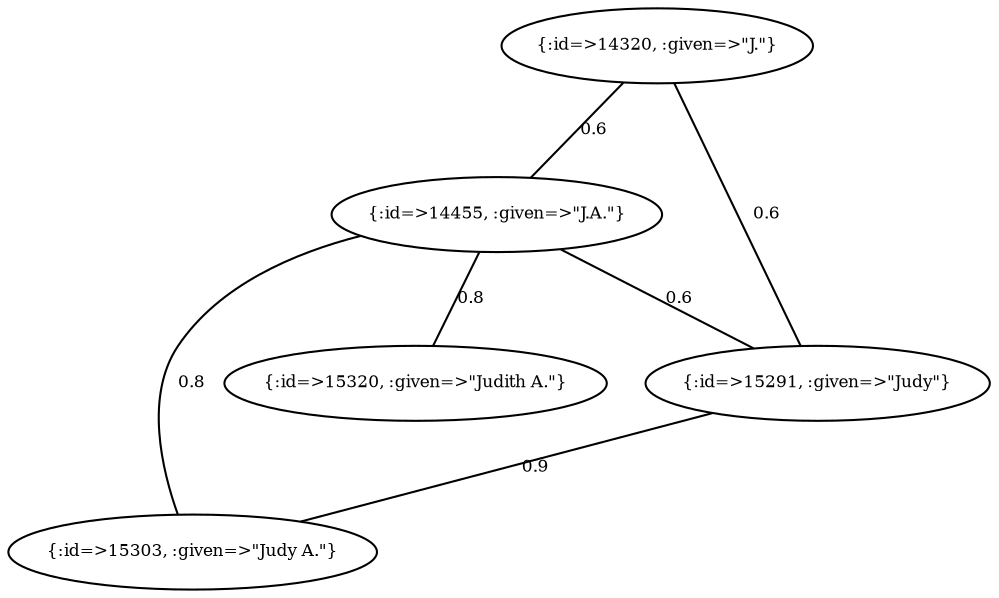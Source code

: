 graph Collector__WeightedGraph {
    "{:id=>14320, :given=>\"J.\"}" [
        fontsize = 8,
        label = "{:id=>14320, :given=>\"J.\"}"
    ]

    "{:id=>14455, :given=>\"J.A.\"}" [
        fontsize = 8,
        label = "{:id=>14455, :given=>\"J.A.\"}"
    ]

    "{:id=>15291, :given=>\"Judy\"}" [
        fontsize = 8,
        label = "{:id=>15291, :given=>\"Judy\"}"
    ]

    "{:id=>15303, :given=>\"Judy A.\"}" [
        fontsize = 8,
        label = "{:id=>15303, :given=>\"Judy A.\"}"
    ]

    "{:id=>15320, :given=>\"Judith A.\"}" [
        fontsize = 8,
        label = "{:id=>15320, :given=>\"Judith A.\"}"
    ]

    "{:id=>14320, :given=>\"J.\"}" -- "{:id=>14455, :given=>\"J.A.\"}" [
        fontsize = 8,
        label = 0.6
    ]

    "{:id=>14320, :given=>\"J.\"}" -- "{:id=>15291, :given=>\"Judy\"}" [
        fontsize = 8,
        label = 0.6
    ]

    "{:id=>14455, :given=>\"J.A.\"}" -- "{:id=>15291, :given=>\"Judy\"}" [
        fontsize = 8,
        label = 0.6
    ]

    "{:id=>14455, :given=>\"J.A.\"}" -- "{:id=>15303, :given=>\"Judy A.\"}" [
        fontsize = 8,
        label = 0.8
    ]

    "{:id=>14455, :given=>\"J.A.\"}" -- "{:id=>15320, :given=>\"Judith A.\"}" [
        fontsize = 8,
        label = 0.8
    ]

    "{:id=>15291, :given=>\"Judy\"}" -- "{:id=>15303, :given=>\"Judy A.\"}" [
        fontsize = 8,
        label = 0.9
    ]
}
